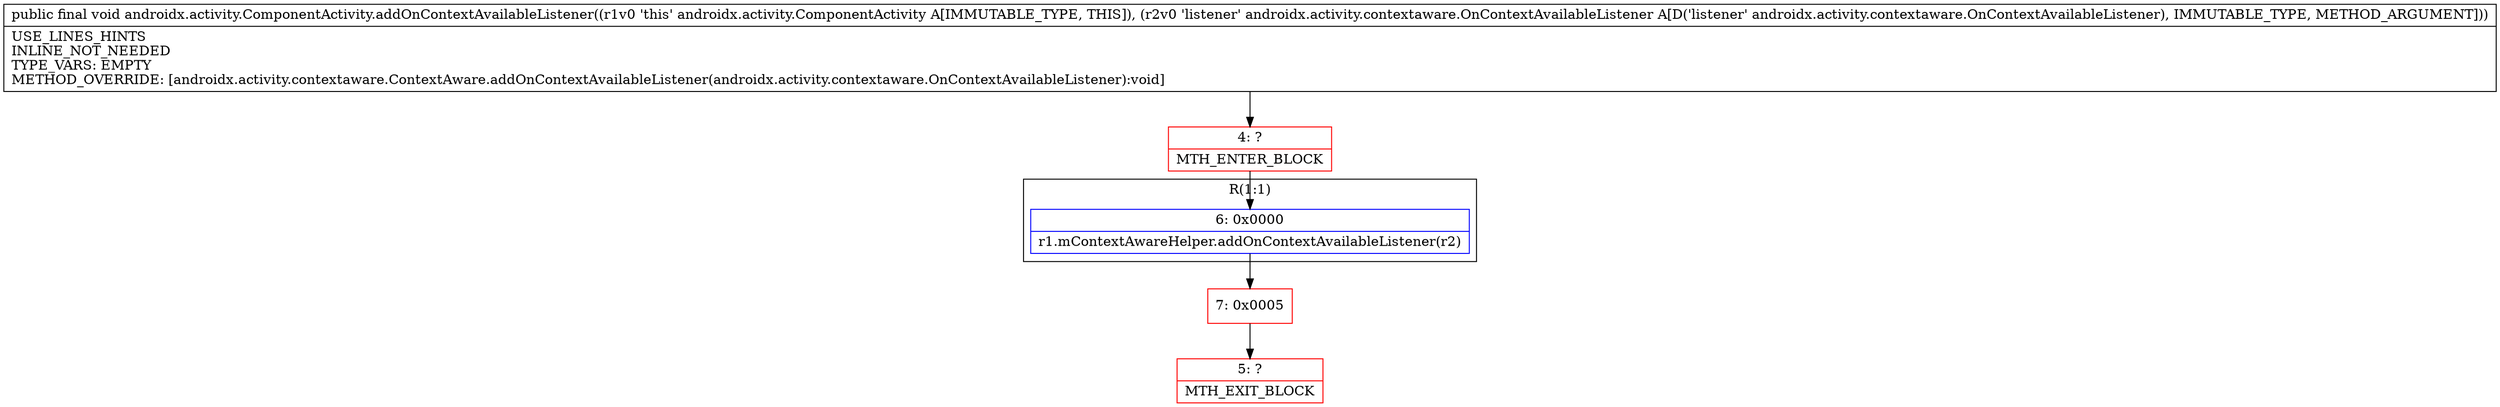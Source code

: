 digraph "CFG forandroidx.activity.ComponentActivity.addOnContextAvailableListener(Landroidx\/activity\/contextaware\/OnContextAvailableListener;)V" {
subgraph cluster_Region_286215070 {
label = "R(1:1)";
node [shape=record,color=blue];
Node_6 [shape=record,label="{6\:\ 0x0000|r1.mContextAwareHelper.addOnContextAvailableListener(r2)\l}"];
}
Node_4 [shape=record,color=red,label="{4\:\ ?|MTH_ENTER_BLOCK\l}"];
Node_7 [shape=record,color=red,label="{7\:\ 0x0005}"];
Node_5 [shape=record,color=red,label="{5\:\ ?|MTH_EXIT_BLOCK\l}"];
MethodNode[shape=record,label="{public final void androidx.activity.ComponentActivity.addOnContextAvailableListener((r1v0 'this' androidx.activity.ComponentActivity A[IMMUTABLE_TYPE, THIS]), (r2v0 'listener' androidx.activity.contextaware.OnContextAvailableListener A[D('listener' androidx.activity.contextaware.OnContextAvailableListener), IMMUTABLE_TYPE, METHOD_ARGUMENT]))  | USE_LINES_HINTS\lINLINE_NOT_NEEDED\lTYPE_VARS: EMPTY\lMETHOD_OVERRIDE: [androidx.activity.contextaware.ContextAware.addOnContextAvailableListener(androidx.activity.contextaware.OnContextAvailableListener):void]\l}"];
MethodNode -> Node_4;Node_6 -> Node_7;
Node_4 -> Node_6;
Node_7 -> Node_5;
}

